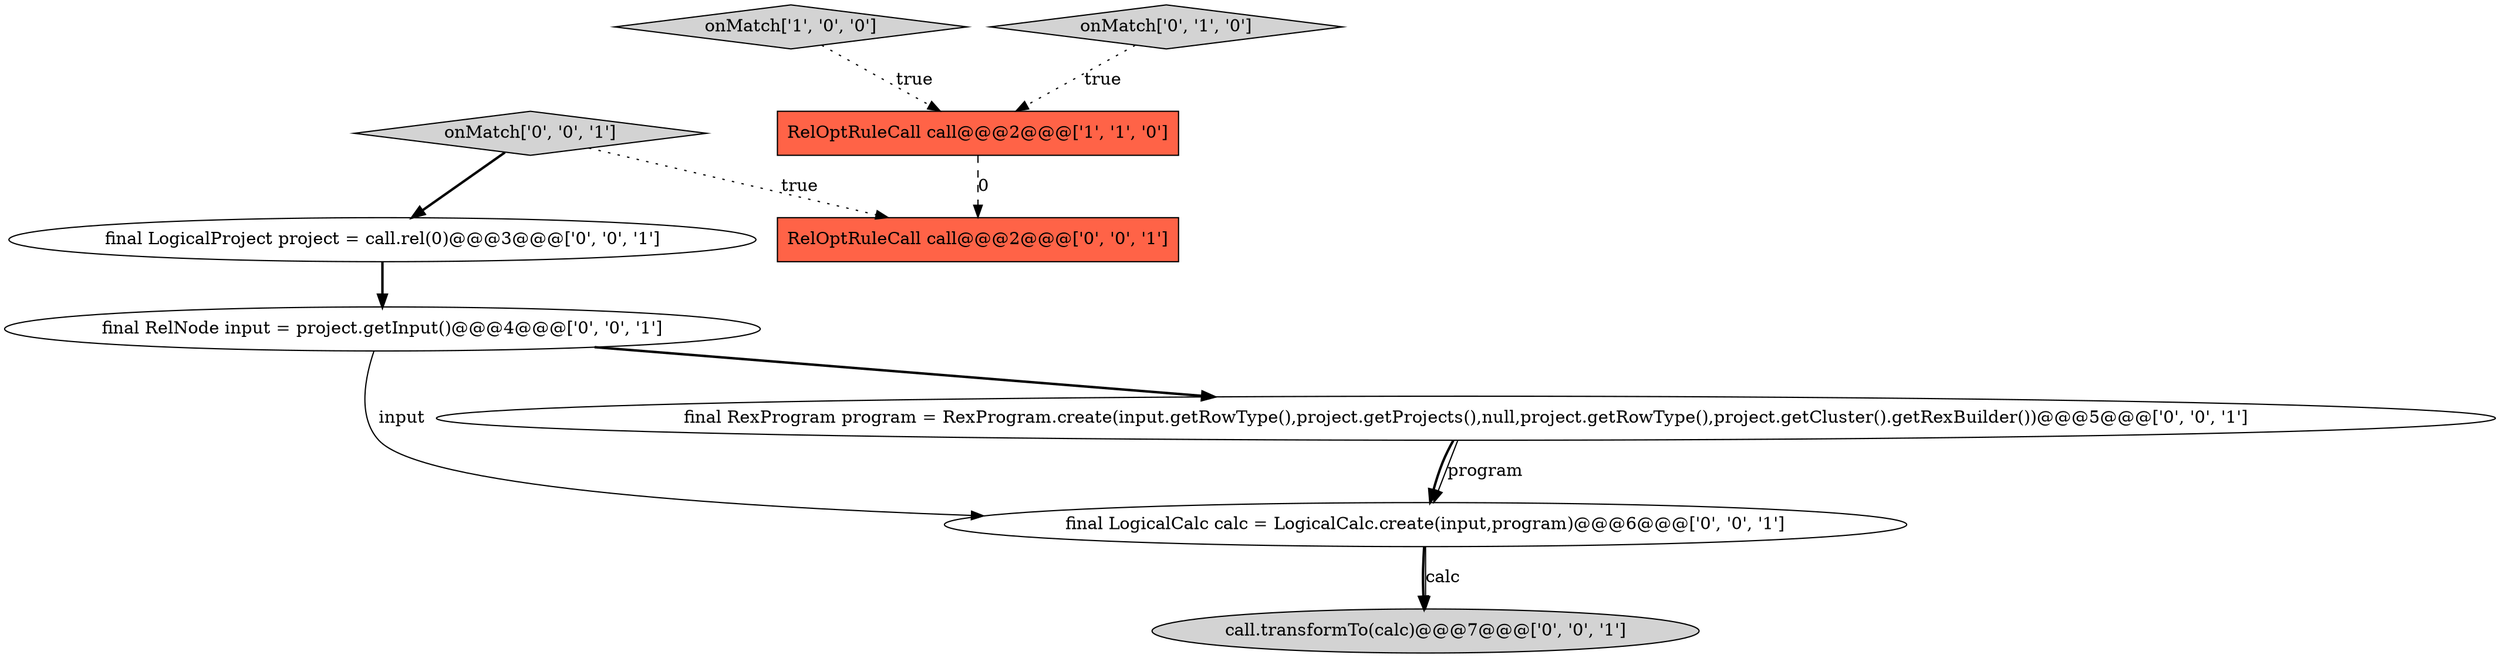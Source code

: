 digraph {
3 [style = filled, label = "final LogicalProject project = call.rel(0)@@@3@@@['0', '0', '1']", fillcolor = white, shape = ellipse image = "AAA0AAABBB3BBB"];
4 [style = filled, label = "final RelNode input = project.getInput()@@@4@@@['0', '0', '1']", fillcolor = white, shape = ellipse image = "AAA0AAABBB3BBB"];
1 [style = filled, label = "onMatch['1', '0', '0']", fillcolor = lightgray, shape = diamond image = "AAA0AAABBB1BBB"];
8 [style = filled, label = "onMatch['0', '0', '1']", fillcolor = lightgray, shape = diamond image = "AAA0AAABBB3BBB"];
0 [style = filled, label = "RelOptRuleCall call@@@2@@@['1', '1', '0']", fillcolor = tomato, shape = box image = "AAA0AAABBB1BBB"];
2 [style = filled, label = "onMatch['0', '1', '0']", fillcolor = lightgray, shape = diamond image = "AAA0AAABBB2BBB"];
5 [style = filled, label = "call.transformTo(calc)@@@7@@@['0', '0', '1']", fillcolor = lightgray, shape = ellipse image = "AAA0AAABBB3BBB"];
7 [style = filled, label = "final LogicalCalc calc = LogicalCalc.create(input,program)@@@6@@@['0', '0', '1']", fillcolor = white, shape = ellipse image = "AAA0AAABBB3BBB"];
6 [style = filled, label = "final RexProgram program = RexProgram.create(input.getRowType(),project.getProjects(),null,project.getRowType(),project.getCluster().getRexBuilder())@@@5@@@['0', '0', '1']", fillcolor = white, shape = ellipse image = "AAA0AAABBB3BBB"];
9 [style = filled, label = "RelOptRuleCall call@@@2@@@['0', '0', '1']", fillcolor = tomato, shape = box image = "AAA0AAABBB3BBB"];
7->5 [style = bold, label=""];
4->6 [style = bold, label=""];
7->5 [style = solid, label="calc"];
2->0 [style = dotted, label="true"];
6->7 [style = bold, label=""];
6->7 [style = solid, label="program"];
3->4 [style = bold, label=""];
1->0 [style = dotted, label="true"];
8->3 [style = bold, label=""];
4->7 [style = solid, label="input"];
0->9 [style = dashed, label="0"];
8->9 [style = dotted, label="true"];
}
